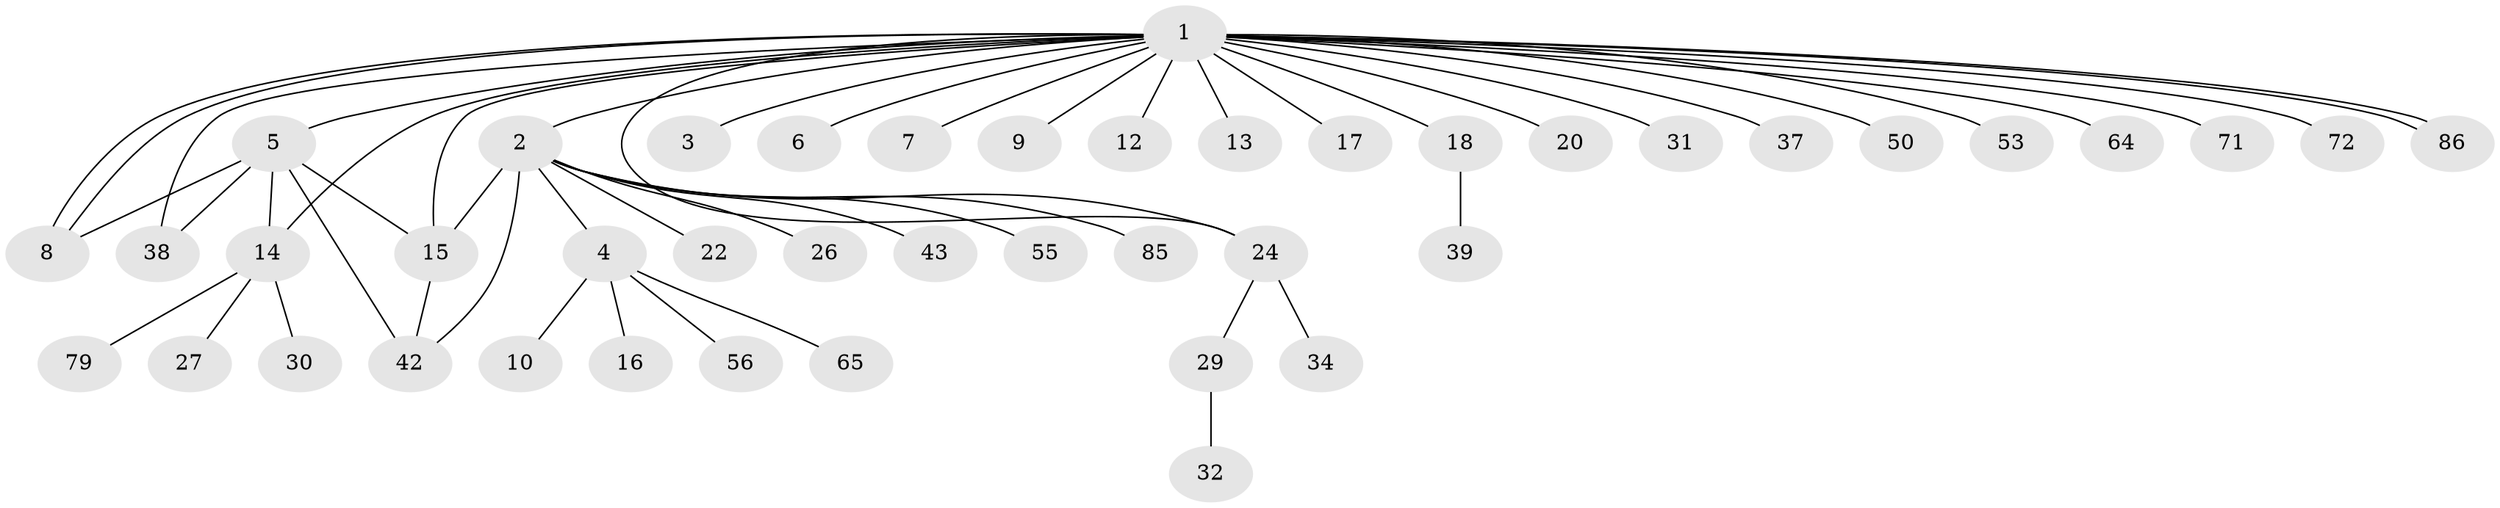 // original degree distribution, {26: 0.011627906976744186, 11: 0.011627906976744186, 1: 0.5813953488372093, 5: 0.03488372093023256, 7: 0.011627906976744186, 3: 0.08139534883720931, 2: 0.20930232558139536, 6: 0.03488372093023256, 4: 0.023255813953488372}
// Generated by graph-tools (version 1.1) at 2025/14/03/09/25 04:14:27]
// undirected, 43 vertices, 52 edges
graph export_dot {
graph [start="1"]
  node [color=gray90,style=filled];
  1;
  2;
  3;
  4;
  5 [super="+11+48"];
  6;
  7;
  8 [super="+74"];
  9 [super="+23"];
  10;
  12 [super="+47"];
  13;
  14 [super="+21+57+33+40"];
  15 [super="+35+60+28+19"];
  16;
  17 [super="+68+25"];
  18 [super="+36"];
  20;
  22;
  24 [super="+41+58+61"];
  26;
  27;
  29;
  30;
  31;
  32;
  34 [super="+77+51"];
  37 [super="+46"];
  38 [super="+67+54+49"];
  39;
  42 [super="+80"];
  43;
  50;
  53;
  55;
  56;
  64;
  65;
  71;
  72 [super="+76"];
  79;
  85;
  86;
  1 -- 2;
  1 -- 3;
  1 -- 5;
  1 -- 6;
  1 -- 7;
  1 -- 8;
  1 -- 8;
  1 -- 9;
  1 -- 12;
  1 -- 13;
  1 -- 14;
  1 -- 15;
  1 -- 17;
  1 -- 18;
  1 -- 20;
  1 -- 24;
  1 -- 31;
  1 -- 37;
  1 -- 38;
  1 -- 50;
  1 -- 53;
  1 -- 64;
  1 -- 71;
  1 -- 72;
  1 -- 86;
  1 -- 86;
  2 -- 4;
  2 -- 15 [weight=2];
  2 -- 22;
  2 -- 26;
  2 -- 43;
  2 -- 55;
  2 -- 85;
  2 -- 42;
  2 -- 24;
  4 -- 10;
  4 -- 16;
  4 -- 56;
  4 -- 65;
  5 -- 42;
  5 -- 14;
  5 -- 8;
  5 -- 38;
  5 -- 15;
  14 -- 27;
  14 -- 79;
  14 -- 30;
  15 -- 42;
  18 -- 39;
  24 -- 29;
  24 -- 34;
  29 -- 32;
}
